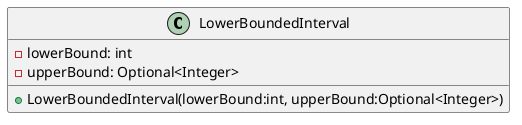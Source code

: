 @startuml

    class LowerBoundedInterval {
        -lowerBound: int
        -upperBound: Optional<Integer>
        +LowerBoundedInterval(lowerBound:int, upperBound:Optional<Integer>)
    }

@enduml
